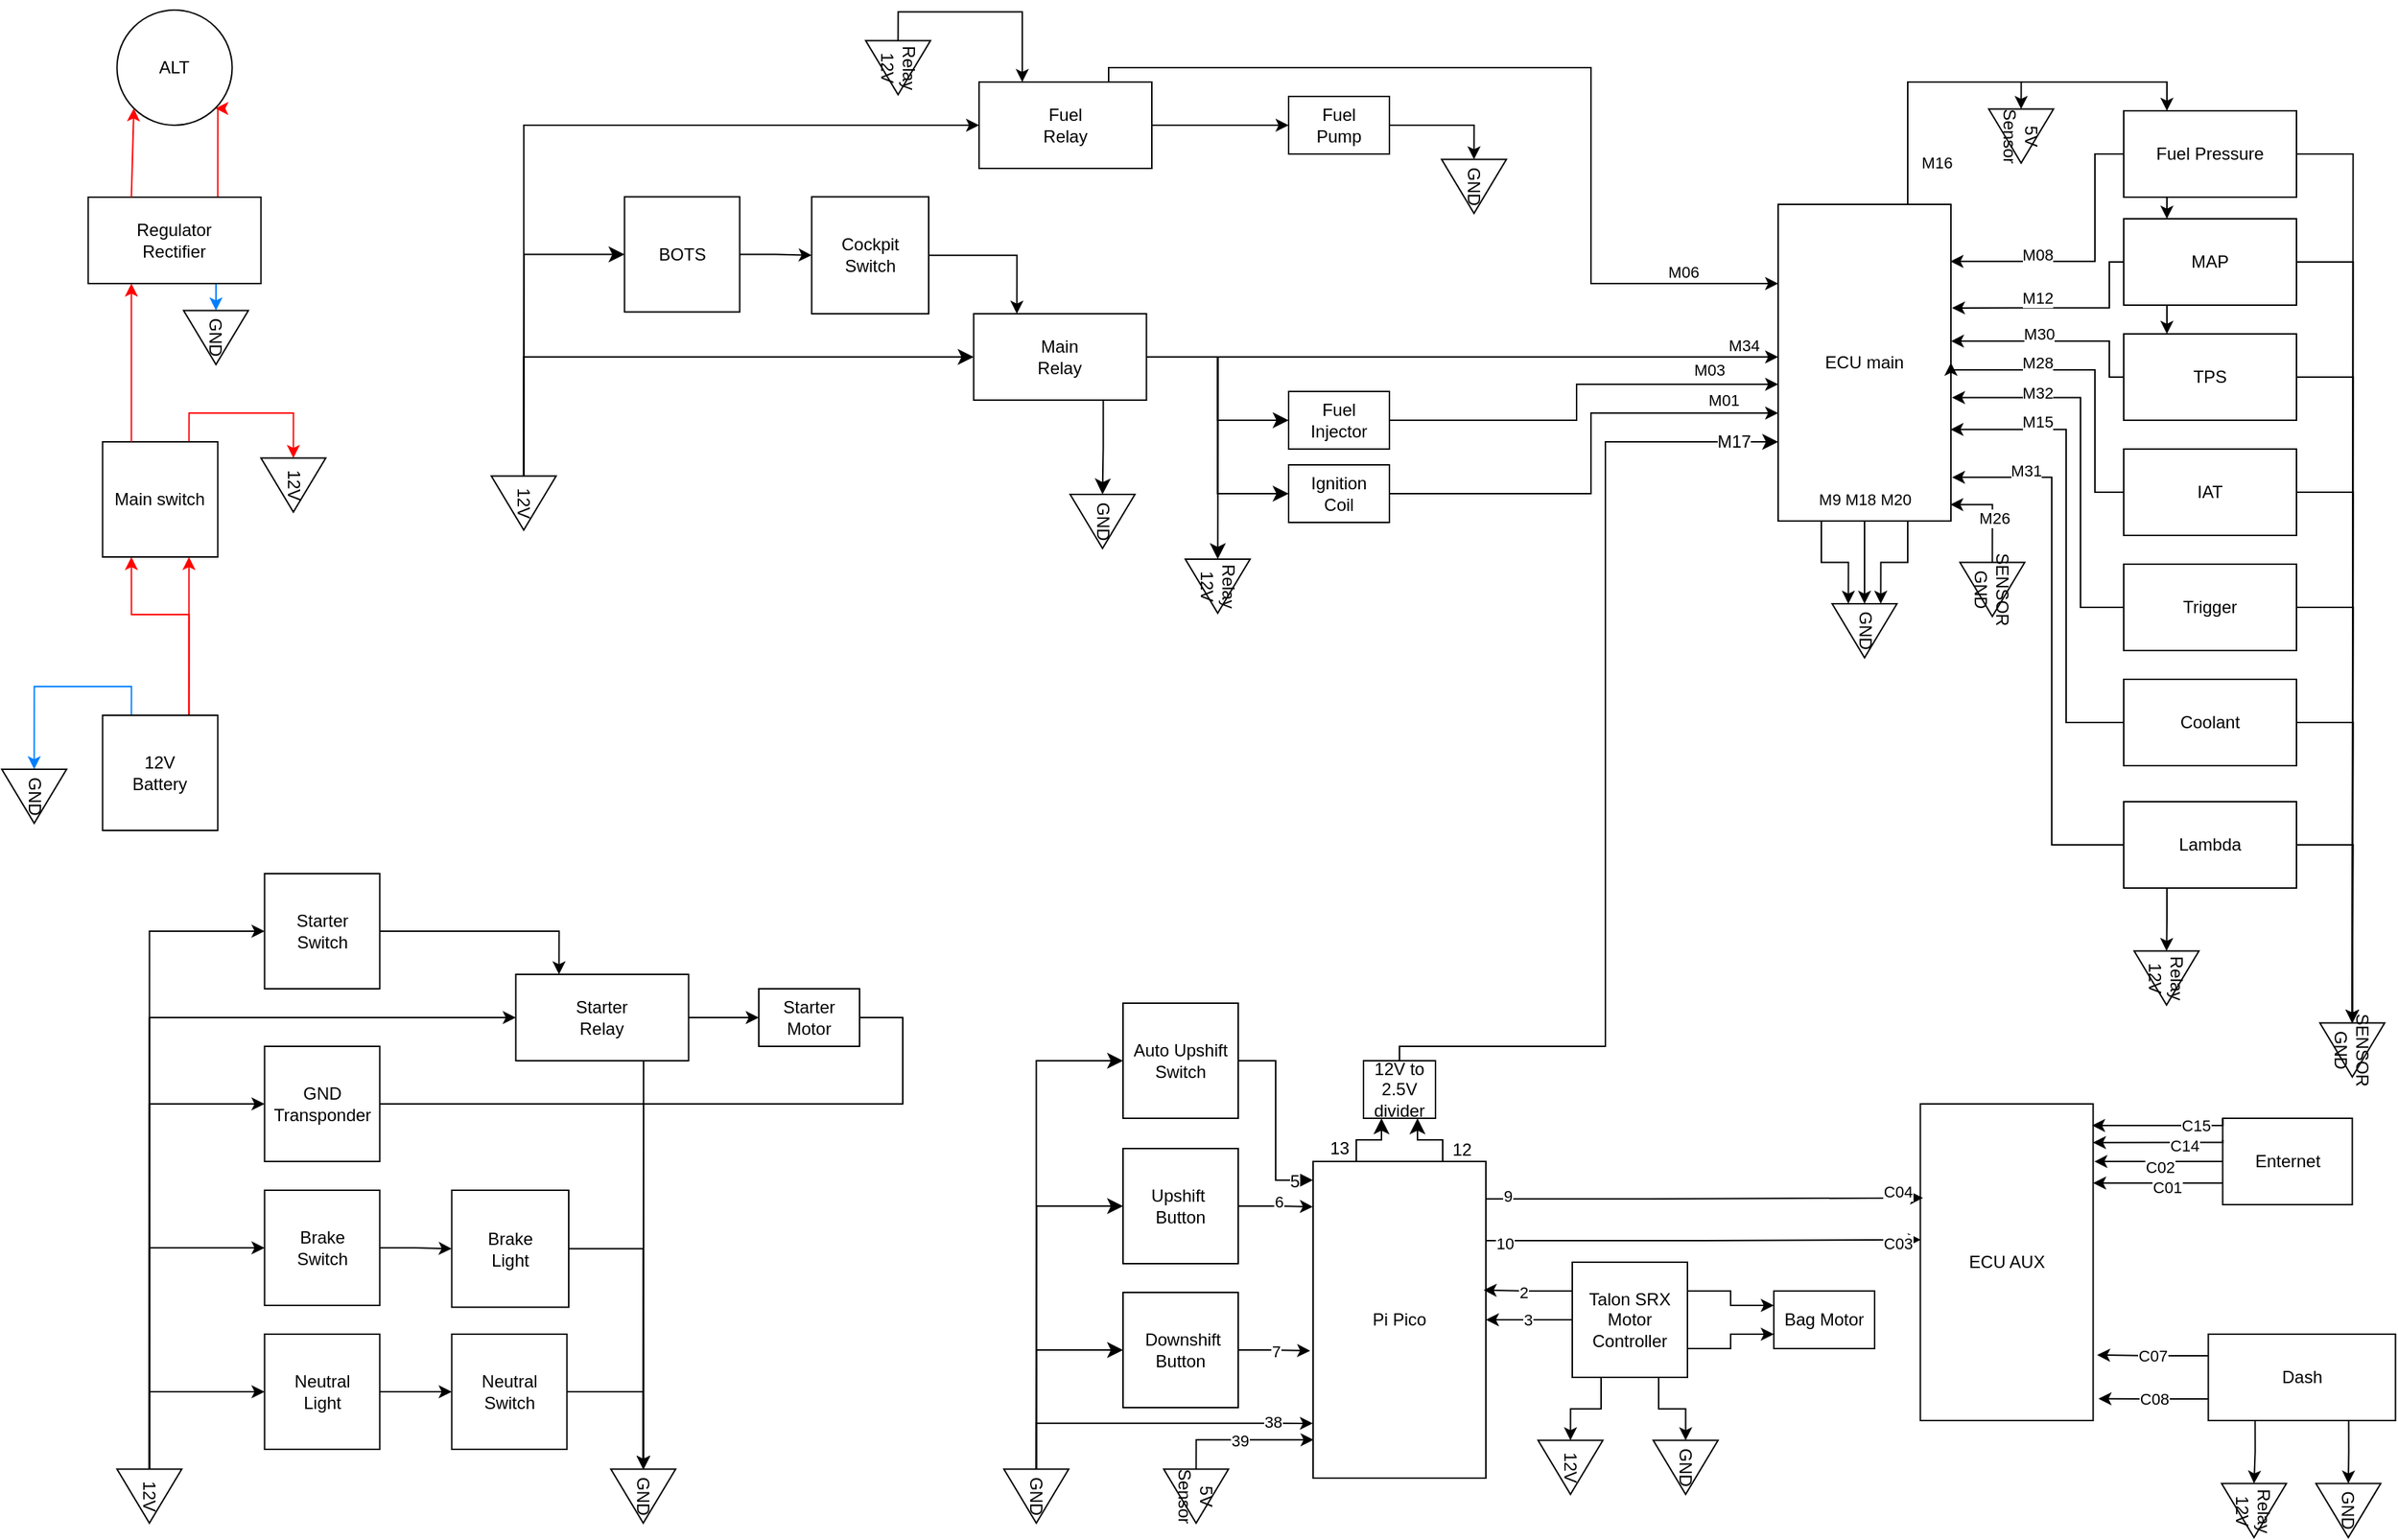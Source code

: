 <mxfile version="23.1.5" type="device">
  <diagram name="Page-1" id="JbZF5GAQQ6qmfGB7xNYd">
    <mxGraphModel dx="1089" dy="2046" grid="1" gridSize="10" guides="1" tooltips="1" connect="1" arrows="1" fold="1" page="1" pageScale="1" pageWidth="850" pageHeight="1100" math="0" shadow="0">
      <root>
        <mxCell id="0" />
        <mxCell id="1" parent="0" />
        <mxCell id="7lezBc_FweiLSPAUrG7Q-2" style="edgeStyle=orthogonalEdgeStyle;rounded=0;orthogonalLoop=1;jettySize=auto;html=1;exitX=0.75;exitY=0;exitDx=0;exitDy=0;entryX=0;entryY=0.5;entryDx=0;entryDy=0;" parent="1" source="X6r8ceocRmsDgKXa_WBg-13" target="7lezBc_FweiLSPAUrG7Q-1" edge="1">
          <mxGeometry relative="1" as="geometry">
            <Array as="points">
              <mxPoint x="1340" y="-1030" />
              <mxPoint x="1419" y="-1030" />
            </Array>
          </mxGeometry>
        </mxCell>
        <mxCell id="X6r8ceocRmsDgKXa_WBg-13" value="&lt;div&gt;ECU main&lt;/div&gt;" style="rounded=0;whiteSpace=wrap;html=1;" parent="1" vertex="1">
          <mxGeometry x="1250" y="-945" width="120" height="220" as="geometry" />
        </mxCell>
        <mxCell id="VH7Qd1QqeUgrs6rQpQvb-55" style="edgeStyle=orthogonalEdgeStyle;rounded=0;orthogonalLoop=1;jettySize=auto;html=1;exitX=1;exitY=0.5;exitDx=0;exitDy=0;entryX=0;entryY=0.5;entryDx=0;entryDy=0;" parent="1" source="X6r8ceocRmsDgKXa_WBg-5" edge="1">
          <mxGeometry relative="1" as="geometry">
            <mxPoint x="1648.75" y="-376.25" as="targetPoint" />
          </mxGeometry>
        </mxCell>
        <mxCell id="VH7Qd1QqeUgrs6rQpQvb-104" style="edgeStyle=orthogonalEdgeStyle;rounded=0;orthogonalLoop=1;jettySize=auto;html=1;exitX=0.25;exitY=1;exitDx=0;exitDy=0;entryX=0.25;entryY=0;entryDx=0;entryDy=0;" parent="1" source="X6r8ceocRmsDgKXa_WBg-5" target="X6r8ceocRmsDgKXa_WBg-7" edge="1">
          <mxGeometry relative="1" as="geometry" />
        </mxCell>
        <mxCell id="X6r8ceocRmsDgKXa_WBg-5" value="&lt;div&gt;MAP&lt;/div&gt;" style="whiteSpace=wrap;html=1;" parent="1" vertex="1">
          <mxGeometry x="1490" y="-935" width="120" height="60" as="geometry" />
        </mxCell>
        <mxCell id="VH7Qd1QqeUgrs6rQpQvb-50" style="edgeStyle=orthogonalEdgeStyle;rounded=0;orthogonalLoop=1;jettySize=auto;html=1;exitX=1;exitY=0.5;exitDx=0;exitDy=0;entryX=0;entryY=0.5;entryDx=0;entryDy=0;" parent="1" source="X6r8ceocRmsDgKXa_WBg-6" edge="1">
          <mxGeometry relative="1" as="geometry">
            <mxPoint x="1648.75" y="-376.25" as="targetPoint" />
          </mxGeometry>
        </mxCell>
        <mxCell id="X6r8ceocRmsDgKXa_WBg-6" value="Coolant" style="whiteSpace=wrap;html=1;" parent="1" vertex="1">
          <mxGeometry x="1490" y="-615" width="120" height="60" as="geometry" />
        </mxCell>
        <mxCell id="VH7Qd1QqeUgrs6rQpQvb-54" style="edgeStyle=orthogonalEdgeStyle;rounded=0;orthogonalLoop=1;jettySize=auto;html=1;exitX=1;exitY=0.5;exitDx=0;exitDy=0;entryX=0;entryY=0.5;entryDx=0;entryDy=0;" parent="1" source="X6r8ceocRmsDgKXa_WBg-7" edge="1">
          <mxGeometry relative="1" as="geometry">
            <mxPoint x="1648.75" y="-376.25" as="targetPoint" />
          </mxGeometry>
        </mxCell>
        <mxCell id="X6r8ceocRmsDgKXa_WBg-7" value="&lt;div&gt;TPS&lt;/div&gt;" style="whiteSpace=wrap;html=1;" parent="1" vertex="1">
          <mxGeometry x="1490" y="-855" width="120" height="60" as="geometry" />
        </mxCell>
        <mxCell id="VH7Qd1QqeUgrs6rQpQvb-42" style="edgeStyle=orthogonalEdgeStyle;rounded=0;orthogonalLoop=1;jettySize=auto;html=1;exitX=0;exitY=0.5;exitDx=0;exitDy=0;entryX=1;entryY=0.5;entryDx=0;entryDy=0;" parent="1" source="X6r8ceocRmsDgKXa_WBg-8" target="X6r8ceocRmsDgKXa_WBg-13" edge="1">
          <mxGeometry relative="1" as="geometry">
            <Array as="points">
              <mxPoint x="1470" y="-745" />
              <mxPoint x="1470" y="-830" />
              <mxPoint x="1370" y="-830" />
            </Array>
          </mxGeometry>
        </mxCell>
        <mxCell id="mdHgwUU-f0aD9IQCANMs-9" value="M28" style="edgeLabel;html=1;align=center;verticalAlign=middle;resizable=0;points=[];" parent="VH7Qd1QqeUgrs6rQpQvb-42" vertex="1" connectable="0">
          <mxGeometry x="0.419" y="-1" relative="1" as="geometry">
            <mxPoint x="4" y="-4" as="offset" />
          </mxGeometry>
        </mxCell>
        <mxCell id="VH7Qd1QqeUgrs6rQpQvb-53" style="edgeStyle=orthogonalEdgeStyle;rounded=0;orthogonalLoop=1;jettySize=auto;html=1;exitX=1;exitY=0.5;exitDx=0;exitDy=0;entryX=0;entryY=0.5;entryDx=0;entryDy=0;" parent="1" source="X6r8ceocRmsDgKXa_WBg-8" edge="1">
          <mxGeometry relative="1" as="geometry">
            <mxPoint x="1648.75" y="-376.25" as="targetPoint" />
          </mxGeometry>
        </mxCell>
        <mxCell id="X6r8ceocRmsDgKXa_WBg-8" value="IAT" style="whiteSpace=wrap;html=1;" parent="1" vertex="1">
          <mxGeometry x="1490" y="-775" width="120" height="60" as="geometry" />
        </mxCell>
        <mxCell id="VH7Qd1QqeUgrs6rQpQvb-51" style="edgeStyle=orthogonalEdgeStyle;rounded=0;orthogonalLoop=1;jettySize=auto;html=1;exitX=1;exitY=0.5;exitDx=0;exitDy=0;entryX=0;entryY=0.5;entryDx=0;entryDy=0;" parent="1" source="X6r8ceocRmsDgKXa_WBg-9" edge="1">
          <mxGeometry relative="1" as="geometry">
            <mxPoint x="1648.75" y="-376.25" as="targetPoint" />
          </mxGeometry>
        </mxCell>
        <mxCell id="X6r8ceocRmsDgKXa_WBg-9" value="Trigger" style="whiteSpace=wrap;html=1;" parent="1" vertex="1">
          <mxGeometry x="1490" y="-695" width="120" height="60" as="geometry" />
        </mxCell>
        <mxCell id="VH7Qd1QqeUgrs6rQpQvb-56" style="edgeStyle=orthogonalEdgeStyle;rounded=0;orthogonalLoop=1;jettySize=auto;html=1;exitX=1;exitY=0.5;exitDx=0;exitDy=0;entryX=0;entryY=0.5;entryDx=0;entryDy=0;" parent="1" source="X6r8ceocRmsDgKXa_WBg-10" edge="1">
          <mxGeometry relative="1" as="geometry">
            <mxPoint x="1648.75" y="-376.25" as="targetPoint" />
          </mxGeometry>
        </mxCell>
        <mxCell id="VH7Qd1QqeUgrs6rQpQvb-103" style="edgeStyle=orthogonalEdgeStyle;rounded=0;orthogonalLoop=1;jettySize=auto;html=1;exitX=0.25;exitY=1;exitDx=0;exitDy=0;entryX=0.25;entryY=0;entryDx=0;entryDy=0;" parent="1" source="X6r8ceocRmsDgKXa_WBg-10" target="X6r8ceocRmsDgKXa_WBg-5" edge="1">
          <mxGeometry relative="1" as="geometry" />
        </mxCell>
        <mxCell id="X6r8ceocRmsDgKXa_WBg-10" value="Fuel Pressure" style="whiteSpace=wrap;html=1;" parent="1" vertex="1">
          <mxGeometry x="1490" y="-1010" width="120" height="60" as="geometry" />
        </mxCell>
        <mxCell id="VH7Qd1QqeUgrs6rQpQvb-48" style="edgeStyle=orthogonalEdgeStyle;rounded=0;orthogonalLoop=1;jettySize=auto;html=1;exitX=1;exitY=0.5;exitDx=0;exitDy=0;entryX=0;entryY=0.5;entryDx=0;entryDy=0;" parent="1" source="X6r8ceocRmsDgKXa_WBg-11" edge="1">
          <mxGeometry relative="1" as="geometry">
            <mxPoint x="1648.75" y="-376.25" as="targetPoint" />
          </mxGeometry>
        </mxCell>
        <mxCell id="f0WjhxXmJJYvT67uJFaw-4" style="edgeStyle=elbowEdgeStyle;rounded=0;orthogonalLoop=1;jettySize=auto;html=1;exitX=0.25;exitY=1;exitDx=0;exitDy=0;entryX=0;entryY=0.5;entryDx=0;entryDy=0;elbow=vertical;" parent="1" source="X6r8ceocRmsDgKXa_WBg-11" target="f0WjhxXmJJYvT67uJFaw-2" edge="1">
          <mxGeometry relative="1" as="geometry" />
        </mxCell>
        <mxCell id="X6r8ceocRmsDgKXa_WBg-11" value="&lt;div&gt;Lambda&lt;/div&gt;" style="whiteSpace=wrap;html=1;" parent="1" vertex="1">
          <mxGeometry x="1490" y="-530" width="120" height="60" as="geometry" />
        </mxCell>
        <mxCell id="VH7Qd1QqeUgrs6rQpQvb-102" style="edgeStyle=orthogonalEdgeStyle;rounded=0;orthogonalLoop=1;jettySize=auto;html=1;exitX=0.75;exitY=0;exitDx=0;exitDy=0;entryX=0.25;entryY=0;entryDx=0;entryDy=0;" parent="1" source="X6r8ceocRmsDgKXa_WBg-13" target="X6r8ceocRmsDgKXa_WBg-10" edge="1">
          <mxGeometry relative="1" as="geometry" />
        </mxCell>
        <mxCell id="mdHgwUU-f0aD9IQCANMs-5" value="&lt;div&gt;M16&lt;/div&gt;" style="edgeLabel;html=1;align=center;verticalAlign=middle;resizable=0;points=[];" parent="VH7Qd1QqeUgrs6rQpQvb-102" vertex="1" connectable="0">
          <mxGeometry x="-0.796" y="-1" relative="1" as="geometry">
            <mxPoint x="19" as="offset" />
          </mxGeometry>
        </mxCell>
        <mxCell id="VH7Qd1QqeUgrs6rQpQvb-111" style="edgeStyle=orthogonalEdgeStyle;rounded=0;orthogonalLoop=1;jettySize=auto;html=1;exitX=0.5;exitY=1;exitDx=0;exitDy=0;entryX=0;entryY=0.5;entryDx=0;entryDy=0;" parent="1" source="X6r8ceocRmsDgKXa_WBg-13" target="VH7Qd1QqeUgrs6rQpQvb-110" edge="1">
          <mxGeometry relative="1" as="geometry" />
        </mxCell>
        <mxCell id="VH7Qd1QqeUgrs6rQpQvb-112" style="edgeStyle=orthogonalEdgeStyle;rounded=0;orthogonalLoop=1;jettySize=auto;html=1;exitX=0.75;exitY=1;exitDx=0;exitDy=0;entryX=0;entryY=0.25;entryDx=0;entryDy=0;" parent="1" source="X6r8ceocRmsDgKXa_WBg-13" target="VH7Qd1QqeUgrs6rQpQvb-110" edge="1">
          <mxGeometry relative="1" as="geometry" />
        </mxCell>
        <mxCell id="VH7Qd1QqeUgrs6rQpQvb-113" style="edgeStyle=orthogonalEdgeStyle;rounded=0;orthogonalLoop=1;jettySize=auto;html=1;exitX=0.25;exitY=1;exitDx=0;exitDy=0;entryX=0;entryY=0.75;entryDx=0;entryDy=0;" parent="1" source="X6r8ceocRmsDgKXa_WBg-13" target="VH7Qd1QqeUgrs6rQpQvb-110" edge="1">
          <mxGeometry relative="1" as="geometry" />
        </mxCell>
        <mxCell id="mdHgwUU-f0aD9IQCANMs-13" value="M9 M18 M20" style="edgeLabel;html=1;align=center;verticalAlign=middle;resizable=0;points=[];" parent="VH7Qd1QqeUgrs6rQpQvb-113" vertex="1" connectable="0">
          <mxGeometry x="-0.581" y="1" relative="1" as="geometry">
            <mxPoint x="29" y="-31" as="offset" />
          </mxGeometry>
        </mxCell>
        <mxCell id="X6r8ceocRmsDgKXa_WBg-15" value="&lt;div&gt;ECU AUX&lt;br&gt;&lt;/div&gt;" style="rounded=0;whiteSpace=wrap;html=1;" parent="1" vertex="1">
          <mxGeometry x="1348.75" y="-320" width="120" height="220" as="geometry" />
        </mxCell>
        <mxCell id="BbKcBMNMRC5Fop4YHqxQ-6" style="edgeStyle=orthogonalEdgeStyle;rounded=0;orthogonalLoop=1;jettySize=auto;html=1;exitX=1;exitY=0.5;exitDx=0;exitDy=0;entryX=0;entryY=0.5;entryDx=0;entryDy=0;fontSize=12;startSize=8;endSize=8;" parent="1" source="X6r8ceocRmsDgKXa_WBg-17" target="VH7Qd1QqeUgrs6rQpQvb-3" edge="1">
          <mxGeometry relative="1" as="geometry">
            <mxPoint x="891.25" y="-801" as="targetPoint" />
          </mxGeometry>
        </mxCell>
        <mxCell id="BbKcBMNMRC5Fop4YHqxQ-7" style="edgeStyle=orthogonalEdgeStyle;rounded=0;orthogonalLoop=1;jettySize=auto;html=1;exitX=1;exitY=0.5;exitDx=0;exitDy=0;fontSize=12;startSize=8;endSize=8;entryX=0;entryY=0.5;entryDx=0;entryDy=0;" parent="1" source="X6r8ceocRmsDgKXa_WBg-17" target="VH7Qd1QqeUgrs6rQpQvb-5" edge="1">
          <mxGeometry relative="1" as="geometry">
            <mxPoint x="891" y="-750" as="targetPoint" />
          </mxGeometry>
        </mxCell>
        <mxCell id="YqncfBJt8B8dYccNInwK-1" style="edgeStyle=orthogonalEdgeStyle;rounded=0;orthogonalLoop=1;jettySize=auto;html=1;entryX=0;entryY=0.5;entryDx=0;entryDy=0;exitX=1;exitY=0.5;exitDx=0;exitDy=0;" parent="1" source="dv1wZWOlK0RSy8Swz65e-1" target="VH7Qd1QqeUgrs6rQpQvb-4" edge="1">
          <mxGeometry relative="1" as="geometry">
            <mxPoint x="891.25" y="-695" as="targetPoint" />
          </mxGeometry>
        </mxCell>
        <mxCell id="-PXxBaVlAx3GIcJdcSDN-5" style="edgeStyle=elbowEdgeStyle;rounded=0;orthogonalLoop=1;jettySize=auto;html=1;exitX=0.75;exitY=1;exitDx=0;exitDy=0;entryX=0;entryY=0.5;entryDx=0;entryDy=0;fontSize=12;startSize=8;endSize=8;elbow=vertical;" parent="1" source="X6r8ceocRmsDgKXa_WBg-17" target="VH7Qd1QqeUgrs6rQpQvb-107" edge="1">
          <mxGeometry relative="1" as="geometry" />
        </mxCell>
        <mxCell id="-PXxBaVlAx3GIcJdcSDN-47" style="edgeStyle=elbowEdgeStyle;rounded=0;orthogonalLoop=1;jettySize=auto;html=1;exitX=1;exitY=0.5;exitDx=0;exitDy=0;fontSize=12;startSize=8;endSize=8;" parent="1" target="f0WjhxXmJJYvT67uJFaw-1" edge="1">
          <mxGeometry relative="1" as="geometry">
            <mxPoint x="813.25" y="-839" as="sourcePoint" />
            <mxPoint x="864.75" y="-631.25" as="targetPoint" />
            <Array as="points">
              <mxPoint x="861" y="-735" />
            </Array>
          </mxGeometry>
        </mxCell>
        <mxCell id="X6r8ceocRmsDgKXa_WBg-17" value="&lt;div&gt;Main&lt;/div&gt;&lt;div&gt;Relay&lt;br&gt;&lt;/div&gt;" style="whiteSpace=wrap;html=1;" parent="1" vertex="1">
          <mxGeometry x="691.25" y="-869" width="120" height="60" as="geometry" />
        </mxCell>
        <mxCell id="VH7Qd1QqeUgrs6rQpQvb-73" style="edgeStyle=orthogonalEdgeStyle;rounded=0;orthogonalLoop=1;jettySize=auto;html=1;exitX=0.75;exitY=1;exitDx=0;exitDy=0;" parent="1" source="X6r8ceocRmsDgKXa_WBg-21" target="VH7Qd1QqeUgrs6rQpQvb-67" edge="1">
          <mxGeometry relative="1" as="geometry">
            <Array as="points">
              <mxPoint x="463" y="-390" />
              <mxPoint x="462" y="-390" />
            </Array>
          </mxGeometry>
        </mxCell>
        <mxCell id="VH7Qd1QqeUgrs6rQpQvb-82" style="edgeStyle=orthogonalEdgeStyle;rounded=0;orthogonalLoop=1;jettySize=auto;html=1;exitX=1;exitY=0.5;exitDx=0;exitDy=0;entryX=0;entryY=0.5;entryDx=0;entryDy=0;" parent="1" source="X6r8ceocRmsDgKXa_WBg-21" target="VH7Qd1QqeUgrs6rQpQvb-11" edge="1">
          <mxGeometry relative="1" as="geometry" />
        </mxCell>
        <mxCell id="X6r8ceocRmsDgKXa_WBg-21" value="&lt;div&gt;Starter&lt;br&gt;&lt;/div&gt;&lt;div&gt;Relay&lt;br&gt;&lt;/div&gt;" style="whiteSpace=wrap;html=1;" parent="1" vertex="1">
          <mxGeometry x="373.25" y="-410" width="120" height="60" as="geometry" />
        </mxCell>
        <mxCell id="X6r8ceocRmsDgKXa_WBg-35" style="edgeStyle=orthogonalEdgeStyle;rounded=0;orthogonalLoop=1;jettySize=auto;html=1;exitX=0.75;exitY=0;exitDx=0;exitDy=0;entryX=0.25;entryY=1;entryDx=0;entryDy=0;strokeColor=#ff0000;" parent="1" source="X6r8ceocRmsDgKXa_WBg-24" target="X6r8ceocRmsDgKXa_WBg-25" edge="1">
          <mxGeometry relative="1" as="geometry">
            <Array as="points">
              <mxPoint x="146.25" y="-660" />
              <mxPoint x="106.25" y="-660" />
            </Array>
          </mxGeometry>
        </mxCell>
        <mxCell id="X6r8ceocRmsDgKXa_WBg-54" style="edgeStyle=orthogonalEdgeStyle;rounded=0;orthogonalLoop=1;jettySize=auto;html=1;exitX=0.75;exitY=0;exitDx=0;exitDy=0;entryX=0.75;entryY=1;entryDx=0;entryDy=0;strokeColor=#FF0000;" parent="1" source="X6r8ceocRmsDgKXa_WBg-24" target="X6r8ceocRmsDgKXa_WBg-25" edge="1">
          <mxGeometry relative="1" as="geometry" />
        </mxCell>
        <mxCell id="VH7Qd1QqeUgrs6rQpQvb-17" style="edgeStyle=orthogonalEdgeStyle;rounded=0;orthogonalLoop=1;jettySize=auto;html=1;exitX=0.25;exitY=0;exitDx=0;exitDy=0;entryX=0;entryY=0.5;entryDx=0;entryDy=0;strokeColor=#007FFF;" parent="1" source="X6r8ceocRmsDgKXa_WBg-24" target="VH7Qd1QqeUgrs6rQpQvb-16" edge="1">
          <mxGeometry relative="1" as="geometry" />
        </mxCell>
        <mxCell id="X6r8ceocRmsDgKXa_WBg-24" value="&lt;div&gt;12V&lt;/div&gt;&lt;div&gt;Battery&lt;/div&gt;" style="whiteSpace=wrap;html=1;aspect=fixed;" parent="1" vertex="1">
          <mxGeometry x="86.25" y="-590" width="80" height="80" as="geometry" />
        </mxCell>
        <mxCell id="VH7Qd1QqeUgrs6rQpQvb-33" style="edgeStyle=orthogonalEdgeStyle;rounded=0;orthogonalLoop=1;jettySize=auto;html=1;exitX=0.75;exitY=0;exitDx=0;exitDy=0;entryX=0;entryY=0.5;entryDx=0;entryDy=0;strokeColor=#ff0000;" parent="1" source="X6r8ceocRmsDgKXa_WBg-25" target="VH7Qd1QqeUgrs6rQpQvb-31" edge="1">
          <mxGeometry relative="1" as="geometry" />
        </mxCell>
        <mxCell id="X6r8ceocRmsDgKXa_WBg-25" value="Main switch" style="whiteSpace=wrap;html=1;aspect=fixed;" parent="1" vertex="1">
          <mxGeometry x="86.25" y="-780" width="80" height="80" as="geometry" />
        </mxCell>
        <mxCell id="X6r8ceocRmsDgKXa_WBg-50" style="edgeStyle=orthogonalEdgeStyle;rounded=0;orthogonalLoop=1;jettySize=auto;html=1;exitX=0.75;exitY=0;exitDx=0;exitDy=0;entryX=1;entryY=1;entryDx=0;entryDy=0;strokeColor=#ff0000;" parent="1" source="X6r8ceocRmsDgKXa_WBg-26" target="X6r8ceocRmsDgKXa_WBg-27" edge="1">
          <mxGeometry relative="1" as="geometry">
            <Array as="points">
              <mxPoint x="166.25" y="-1012" />
            </Array>
          </mxGeometry>
        </mxCell>
        <mxCell id="VH7Qd1QqeUgrs6rQpQvb-34" style="edgeStyle=orthogonalEdgeStyle;rounded=0;orthogonalLoop=1;jettySize=auto;html=1;exitX=0.75;exitY=1;exitDx=0;exitDy=0;entryX=0;entryY=0.5;entryDx=0;entryDy=0;strokeColor=#007FFF;" parent="1" source="X6r8ceocRmsDgKXa_WBg-26" target="VH7Qd1QqeUgrs6rQpQvb-19" edge="1">
          <mxGeometry relative="1" as="geometry" />
        </mxCell>
        <mxCell id="X6r8ceocRmsDgKXa_WBg-26" value="&lt;div&gt;Regulator&lt;/div&gt;&lt;div&gt;Rectifier&lt;br&gt;&lt;/div&gt;" style="rounded=0;whiteSpace=wrap;html=1;" parent="1" vertex="1">
          <mxGeometry x="76.25" y="-950" width="120" height="60" as="geometry" />
        </mxCell>
        <mxCell id="X6r8ceocRmsDgKXa_WBg-27" value="ALT" style="ellipse;whiteSpace=wrap;html=1;aspect=fixed;" parent="1" vertex="1">
          <mxGeometry x="96.25" y="-1080" width="80" height="80" as="geometry" />
        </mxCell>
        <mxCell id="X6r8ceocRmsDgKXa_WBg-43" value="" style="endArrow=classic;html=1;rounded=0;exitX=0.25;exitY=0;exitDx=0;exitDy=0;entryX=0.25;entryY=1;entryDx=0;entryDy=0;strokeColor=#ff0000;" parent="1" source="X6r8ceocRmsDgKXa_WBg-25" target="X6r8ceocRmsDgKXa_WBg-26" edge="1">
          <mxGeometry relative="1" as="geometry">
            <mxPoint x="236.25" y="-780" as="sourcePoint" />
            <mxPoint x="396.25" y="-780" as="targetPoint" />
          </mxGeometry>
        </mxCell>
        <mxCell id="X6r8ceocRmsDgKXa_WBg-49" value="" style="endArrow=classic;html=1;rounded=0;exitX=0.25;exitY=0;exitDx=0;exitDy=0;entryX=0;entryY=1;entryDx=0;entryDy=0;strokeColor=#ff0000;" parent="1" source="X6r8ceocRmsDgKXa_WBg-26" target="X6r8ceocRmsDgKXa_WBg-27" edge="1">
          <mxGeometry width="50" height="50" relative="1" as="geometry">
            <mxPoint x="416.25" y="-820" as="sourcePoint" />
            <mxPoint x="466.25" y="-870" as="targetPoint" />
          </mxGeometry>
        </mxCell>
        <mxCell id="VH7Qd1QqeUgrs6rQpQvb-58" style="edgeStyle=orthogonalEdgeStyle;rounded=0;orthogonalLoop=1;jettySize=auto;html=1;exitX=1;exitY=0.5;exitDx=0;exitDy=0;" parent="1" source="VH7Qd1QqeUgrs6rQpQvb-3" edge="1">
          <mxGeometry relative="1" as="geometry">
            <Array as="points">
              <mxPoint x="1110" y="-795" />
              <mxPoint x="1110" y="-820" />
              <mxPoint x="1250" y="-820" />
            </Array>
            <mxPoint x="1250" y="-820" as="targetPoint" />
          </mxGeometry>
        </mxCell>
        <mxCell id="mdHgwUU-f0aD9IQCANMs-2" value="&lt;div&gt;M03&lt;/div&gt;" style="edgeLabel;html=1;align=center;verticalAlign=middle;resizable=0;points=[];" parent="VH7Qd1QqeUgrs6rQpQvb-58" vertex="1" connectable="0">
          <mxGeometry x="0.777" y="1" relative="1" as="geometry">
            <mxPoint x="-15" y="-9" as="offset" />
          </mxGeometry>
        </mxCell>
        <mxCell id="VH7Qd1QqeUgrs6rQpQvb-3" value="&lt;div&gt;Fuel&lt;/div&gt;&lt;div&gt;Injector&lt;/div&gt;" style="rounded=0;whiteSpace=wrap;html=1;" parent="1" vertex="1">
          <mxGeometry x="910" y="-815" width="70" height="40" as="geometry" />
        </mxCell>
        <mxCell id="dv1wZWOlK0RSy8Swz65e-4" style="edgeStyle=orthogonalEdgeStyle;rounded=0;orthogonalLoop=1;jettySize=auto;html=1;exitX=1;exitY=0.5;exitDx=0;exitDy=0;entryX=0;entryY=0.5;entryDx=0;entryDy=0;" parent="1" source="VH7Qd1QqeUgrs6rQpQvb-4" target="dv1wZWOlK0RSy8Swz65e-3" edge="1">
          <mxGeometry relative="1" as="geometry" />
        </mxCell>
        <mxCell id="VH7Qd1QqeUgrs6rQpQvb-4" value="&lt;div&gt;Fuel&lt;/div&gt;&lt;div&gt;Pump&lt;br&gt;&lt;/div&gt;" style="rounded=0;whiteSpace=wrap;html=1;" parent="1" vertex="1">
          <mxGeometry x="910" y="-1020" width="70" height="40" as="geometry" />
        </mxCell>
        <mxCell id="VH7Qd1QqeUgrs6rQpQvb-5" value="&lt;div&gt;Ignition&lt;/div&gt;&lt;div&gt;Coil&lt;br&gt;&lt;/div&gt;" style="rounded=0;whiteSpace=wrap;html=1;" parent="1" vertex="1">
          <mxGeometry x="910" y="-764" width="70" height="40" as="geometry" />
        </mxCell>
        <mxCell id="VH7Qd1QqeUgrs6rQpQvb-100" style="edgeStyle=orthogonalEdgeStyle;rounded=0;orthogonalLoop=1;jettySize=auto;html=1;exitX=1;exitY=0.5;exitDx=0;exitDy=0;entryX=0;entryY=0.5;entryDx=0;entryDy=0;" parent="1" source="VH7Qd1QqeUgrs6rQpQvb-8" target="VH7Qd1QqeUgrs6rQpQvb-67" edge="1">
          <mxGeometry relative="1" as="geometry">
            <Array as="points">
              <mxPoint x="462" y="-320" />
              <mxPoint x="462" y="-66" />
            </Array>
          </mxGeometry>
        </mxCell>
        <mxCell id="VH7Qd1QqeUgrs6rQpQvb-8" value="GND Transponder" style="whiteSpace=wrap;html=1;aspect=fixed;" parent="1" vertex="1">
          <mxGeometry x="198.75" y="-360" width="80" height="80" as="geometry" />
        </mxCell>
        <mxCell id="VH7Qd1QqeUgrs6rQpQvb-95" style="edgeStyle=orthogonalEdgeStyle;rounded=0;orthogonalLoop=1;jettySize=auto;html=1;exitX=1;exitY=0.5;exitDx=0;exitDy=0;entryX=0;entryY=0.5;entryDx=0;entryDy=0;" parent="1" source="VH7Qd1QqeUgrs6rQpQvb-9" target="VH7Qd1QqeUgrs6rQpQvb-10" edge="1">
          <mxGeometry relative="1" as="geometry" />
        </mxCell>
        <mxCell id="VH7Qd1QqeUgrs6rQpQvb-9" value="&lt;div&gt;Brake&lt;/div&gt;&lt;div&gt;Switch&lt;br&gt;&lt;/div&gt;" style="whiteSpace=wrap;html=1;aspect=fixed;" parent="1" vertex="1">
          <mxGeometry x="198.75" y="-260" width="80" height="80" as="geometry" />
        </mxCell>
        <mxCell id="VH7Qd1QqeUgrs6rQpQvb-98" style="edgeStyle=orthogonalEdgeStyle;rounded=0;orthogonalLoop=1;jettySize=auto;html=1;exitX=1;exitY=0.5;exitDx=0;exitDy=0;entryX=0;entryY=0.5;entryDx=0;entryDy=0;" parent="1" source="VH7Qd1QqeUgrs6rQpQvb-10" target="VH7Qd1QqeUgrs6rQpQvb-67" edge="1">
          <mxGeometry relative="1" as="geometry">
            <Array as="points">
              <mxPoint x="462" y="-219" />
            </Array>
          </mxGeometry>
        </mxCell>
        <mxCell id="VH7Qd1QqeUgrs6rQpQvb-10" value="&lt;div&gt;Brake&lt;/div&gt;&lt;div&gt;Light&lt;br&gt;&lt;/div&gt;" style="whiteSpace=wrap;html=1;aspect=fixed;" parent="1" vertex="1">
          <mxGeometry x="328.75" y="-260" width="81.25" height="81.25" as="geometry" />
        </mxCell>
        <mxCell id="VH7Qd1QqeUgrs6rQpQvb-148" style="edgeStyle=orthogonalEdgeStyle;rounded=0;orthogonalLoop=1;jettySize=auto;html=1;exitX=1;exitY=0.5;exitDx=0;exitDy=0;entryX=0;entryY=0.5;entryDx=0;entryDy=0;" parent="1" source="VH7Qd1QqeUgrs6rQpQvb-11" target="VH7Qd1QqeUgrs6rQpQvb-67" edge="1">
          <mxGeometry relative="1" as="geometry">
            <Array as="points">
              <mxPoint x="642" y="-380" />
              <mxPoint x="642" y="-320" />
              <mxPoint x="462" y="-320" />
              <mxPoint x="462" y="-66" />
            </Array>
          </mxGeometry>
        </mxCell>
        <mxCell id="VH7Qd1QqeUgrs6rQpQvb-11" value="&lt;div&gt;Starter&lt;/div&gt;&lt;div&gt;Motor&lt;/div&gt;" style="rounded=0;whiteSpace=wrap;html=1;" parent="1" vertex="1">
          <mxGeometry x="542" y="-400" width="70" height="40" as="geometry" />
        </mxCell>
        <mxCell id="VH7Qd1QqeUgrs6rQpQvb-96" style="edgeStyle=orthogonalEdgeStyle;rounded=0;orthogonalLoop=1;jettySize=auto;html=1;exitX=1;exitY=0.5;exitDx=0;exitDy=0;entryX=0;entryY=0.5;entryDx=0;entryDy=0;" parent="1" source="VH7Qd1QqeUgrs6rQpQvb-14" target="VH7Qd1QqeUgrs6rQpQvb-67" edge="1">
          <mxGeometry relative="1" as="geometry" />
        </mxCell>
        <mxCell id="VH7Qd1QqeUgrs6rQpQvb-14" value="&lt;div&gt;Neutral&lt;br&gt;&lt;/div&gt;&lt;div&gt;Switch&lt;br&gt;&lt;/div&gt;" style="whiteSpace=wrap;html=1;aspect=fixed;" parent="1" vertex="1">
          <mxGeometry x="328.75" y="-160" width="80" height="80" as="geometry" />
        </mxCell>
        <mxCell id="VH7Qd1QqeUgrs6rQpQvb-94" style="edgeStyle=orthogonalEdgeStyle;rounded=0;orthogonalLoop=1;jettySize=auto;html=1;exitX=1;exitY=0.5;exitDx=0;exitDy=0;entryX=0;entryY=0.5;entryDx=0;entryDy=0;" parent="1" source="VH7Qd1QqeUgrs6rQpQvb-15" target="VH7Qd1QqeUgrs6rQpQvb-14" edge="1">
          <mxGeometry relative="1" as="geometry" />
        </mxCell>
        <mxCell id="VH7Qd1QqeUgrs6rQpQvb-15" value="&lt;div&gt;Neutral&lt;br&gt;&lt;/div&gt;&lt;div&gt;Light&lt;br&gt;&lt;/div&gt;" style="whiteSpace=wrap;html=1;aspect=fixed;" parent="1" vertex="1">
          <mxGeometry x="198.75" y="-160" width="80" height="80" as="geometry" />
        </mxCell>
        <mxCell id="VH7Qd1QqeUgrs6rQpQvb-16" value="&lt;div&gt;GND&lt;/div&gt;" style="triangle;whiteSpace=wrap;html=1;rotation=90;" parent="1" vertex="1">
          <mxGeometry x="20" y="-556.25" width="37.5" height="45" as="geometry" />
        </mxCell>
        <mxCell id="VH7Qd1QqeUgrs6rQpQvb-19" value="&lt;div&gt;GND&lt;/div&gt;" style="triangle;whiteSpace=wrap;html=1;rotation=90;" parent="1" vertex="1">
          <mxGeometry x="146.25" y="-875" width="37.5" height="45" as="geometry" />
        </mxCell>
        <mxCell id="VH7Qd1QqeUgrs6rQpQvb-31" value="&lt;div&gt;12V&lt;/div&gt;" style="triangle;whiteSpace=wrap;html=1;rotation=90;" parent="1" vertex="1">
          <mxGeometry x="200" y="-772.5" width="37.5" height="45" as="geometry" />
        </mxCell>
        <mxCell id="VH7Qd1QqeUgrs6rQpQvb-38" style="edgeStyle=orthogonalEdgeStyle;rounded=0;orthogonalLoop=1;jettySize=auto;html=1;exitX=0;exitY=0.5;exitDx=0;exitDy=0;entryX=1.006;entryY=0.862;entryDx=0;entryDy=0;entryPerimeter=0;" parent="1" source="X6r8ceocRmsDgKXa_WBg-11" target="X6r8ceocRmsDgKXa_WBg-13" edge="1">
          <mxGeometry relative="1" as="geometry">
            <Array as="points">
              <mxPoint x="1440" y="-500" />
              <mxPoint x="1440" y="-755" />
            </Array>
          </mxGeometry>
        </mxCell>
        <mxCell id="mdHgwUU-f0aD9IQCANMs-12" value="M31" style="edgeLabel;html=1;align=center;verticalAlign=middle;resizable=0;points=[];" parent="VH7Qd1QqeUgrs6rQpQvb-38" vertex="1" connectable="0">
          <mxGeometry x="0.71" y="3" relative="1" as="geometry">
            <mxPoint x="-3" y="-8" as="offset" />
          </mxGeometry>
        </mxCell>
        <mxCell id="VH7Qd1QqeUgrs6rQpQvb-40" style="edgeStyle=orthogonalEdgeStyle;rounded=0;orthogonalLoop=1;jettySize=auto;html=1;exitX=0;exitY=0.5;exitDx=0;exitDy=0;entryX=0.997;entryY=0.711;entryDx=0;entryDy=0;entryPerimeter=0;" parent="1" source="X6r8ceocRmsDgKXa_WBg-6" target="X6r8ceocRmsDgKXa_WBg-13" edge="1">
          <mxGeometry relative="1" as="geometry">
            <Array as="points">
              <mxPoint x="1450" y="-585" />
              <mxPoint x="1450" y="-789" />
            </Array>
          </mxGeometry>
        </mxCell>
        <mxCell id="mdHgwUU-f0aD9IQCANMs-11" value="M15" style="edgeLabel;html=1;align=center;verticalAlign=middle;resizable=0;points=[];" parent="VH7Qd1QqeUgrs6rQpQvb-40" vertex="1" connectable="0">
          <mxGeometry x="0.664" y="1" relative="1" as="geometry">
            <mxPoint x="6" y="-7" as="offset" />
          </mxGeometry>
        </mxCell>
        <mxCell id="VH7Qd1QqeUgrs6rQpQvb-41" style="edgeStyle=orthogonalEdgeStyle;rounded=0;orthogonalLoop=1;jettySize=auto;html=1;exitX=0;exitY=0.5;exitDx=0;exitDy=0;entryX=1.006;entryY=0.61;entryDx=0;entryDy=0;entryPerimeter=0;" parent="1" source="X6r8ceocRmsDgKXa_WBg-9" target="X6r8ceocRmsDgKXa_WBg-13" edge="1">
          <mxGeometry relative="1" as="geometry">
            <Array as="points">
              <mxPoint x="1460" y="-665" />
              <mxPoint x="1460" y="-811" />
            </Array>
          </mxGeometry>
        </mxCell>
        <mxCell id="mdHgwUU-f0aD9IQCANMs-10" value="M32" style="edgeLabel;html=1;align=center;verticalAlign=middle;resizable=0;points=[];" parent="VH7Qd1QqeUgrs6rQpQvb-41" vertex="1" connectable="0">
          <mxGeometry x="0.56" y="-3" relative="1" as="geometry">
            <mxPoint x="1" as="offset" />
          </mxGeometry>
        </mxCell>
        <mxCell id="VH7Qd1QqeUgrs6rQpQvb-44" style="edgeStyle=orthogonalEdgeStyle;rounded=0;orthogonalLoop=1;jettySize=auto;html=1;exitX=0;exitY=0.5;exitDx=0;exitDy=0;entryX=1.006;entryY=0.327;entryDx=0;entryDy=0;entryPerimeter=0;" parent="1" source="X6r8ceocRmsDgKXa_WBg-5" target="X6r8ceocRmsDgKXa_WBg-13" edge="1">
          <mxGeometry relative="1" as="geometry">
            <Array as="points">
              <mxPoint x="1480" y="-905" />
              <mxPoint x="1480" y="-873" />
            </Array>
          </mxGeometry>
        </mxCell>
        <mxCell id="mdHgwUU-f0aD9IQCANMs-7" value="M12" style="edgeLabel;html=1;align=center;verticalAlign=middle;resizable=0;points=[];" parent="VH7Qd1QqeUgrs6rQpQvb-44" vertex="1" connectable="0">
          <mxGeometry x="0.017" y="4" relative="1" as="geometry">
            <mxPoint x="-15" y="-11" as="offset" />
          </mxGeometry>
        </mxCell>
        <mxCell id="VH7Qd1QqeUgrs6rQpQvb-45" style="edgeStyle=orthogonalEdgeStyle;rounded=0;orthogonalLoop=1;jettySize=auto;html=1;exitX=0;exitY=0.5;exitDx=0;exitDy=0;entryX=0.997;entryY=0.18;entryDx=0;entryDy=0;entryPerimeter=0;" parent="1" source="X6r8ceocRmsDgKXa_WBg-10" target="X6r8ceocRmsDgKXa_WBg-13" edge="1">
          <mxGeometry relative="1" as="geometry">
            <Array as="points">
              <mxPoint x="1470" y="-980" />
              <mxPoint x="1470" y="-905" />
            </Array>
          </mxGeometry>
        </mxCell>
        <mxCell id="mdHgwUU-f0aD9IQCANMs-6" value="M08" style="edgeLabel;html=1;align=center;verticalAlign=middle;resizable=0;points=[];" parent="VH7Qd1QqeUgrs6rQpQvb-45" vertex="1" connectable="0">
          <mxGeometry x="0.34" y="-2" relative="1" as="geometry">
            <mxPoint x="-4" y="-3" as="offset" />
          </mxGeometry>
        </mxCell>
        <mxCell id="VH7Qd1QqeUgrs6rQpQvb-47" style="edgeStyle=orthogonalEdgeStyle;rounded=0;orthogonalLoop=1;jettySize=auto;html=1;exitX=0;exitY=0.5;exitDx=0;exitDy=0;entryX=1;entryY=0.432;entryDx=0;entryDy=0;entryPerimeter=0;" parent="1" source="X6r8ceocRmsDgKXa_WBg-7" target="X6r8ceocRmsDgKXa_WBg-13" edge="1">
          <mxGeometry relative="1" as="geometry">
            <Array as="points">
              <mxPoint x="1480" y="-825" />
              <mxPoint x="1480" y="-850" />
            </Array>
          </mxGeometry>
        </mxCell>
        <mxCell id="mdHgwUU-f0aD9IQCANMs-8" value="M30" style="edgeLabel;html=1;align=center;verticalAlign=middle;resizable=0;points=[];" parent="VH7Qd1QqeUgrs6rQpQvb-47" vertex="1" connectable="0">
          <mxGeometry x="0.159" relative="1" as="geometry">
            <mxPoint y="-5" as="offset" />
          </mxGeometry>
        </mxCell>
        <mxCell id="VH7Qd1QqeUgrs6rQpQvb-67" value="&lt;div&gt;GND&lt;/div&gt;" style="triangle;whiteSpace=wrap;html=1;rotation=90;" parent="1" vertex="1">
          <mxGeometry x="443" y="-70" width="37.5" height="45" as="geometry" />
        </mxCell>
        <mxCell id="VH7Qd1QqeUgrs6rQpQvb-77" style="edgeStyle=orthogonalEdgeStyle;rounded=0;orthogonalLoop=1;jettySize=auto;html=1;exitX=0;exitY=0.5;exitDx=0;exitDy=0;entryX=0;entryY=0.5;entryDx=0;entryDy=0;" parent="1" source="VH7Qd1QqeUgrs6rQpQvb-76" target="VH7Qd1QqeUgrs6rQpQvb-15" edge="1">
          <mxGeometry relative="1" as="geometry" />
        </mxCell>
        <mxCell id="VH7Qd1QqeUgrs6rQpQvb-78" style="edgeStyle=orthogonalEdgeStyle;rounded=0;orthogonalLoop=1;jettySize=auto;html=1;exitX=0;exitY=0.5;exitDx=0;exitDy=0;entryX=0;entryY=0.5;entryDx=0;entryDy=0;" parent="1" source="VH7Qd1QqeUgrs6rQpQvb-76" target="VH7Qd1QqeUgrs6rQpQvb-9" edge="1">
          <mxGeometry relative="1" as="geometry" />
        </mxCell>
        <mxCell id="VH7Qd1QqeUgrs6rQpQvb-79" style="edgeStyle=orthogonalEdgeStyle;rounded=0;orthogonalLoop=1;jettySize=auto;html=1;exitX=0;exitY=0.5;exitDx=0;exitDy=0;entryX=0;entryY=0.5;entryDx=0;entryDy=0;" parent="1" source="VH7Qd1QqeUgrs6rQpQvb-76" target="VH7Qd1QqeUgrs6rQpQvb-8" edge="1">
          <mxGeometry relative="1" as="geometry" />
        </mxCell>
        <mxCell id="VH7Qd1QqeUgrs6rQpQvb-80" style="edgeStyle=orthogonalEdgeStyle;rounded=0;orthogonalLoop=1;jettySize=auto;html=1;exitX=0;exitY=0.5;exitDx=0;exitDy=0;entryX=0;entryY=0.5;entryDx=0;entryDy=0;" parent="1" source="VH7Qd1QqeUgrs6rQpQvb-76" target="X6r8ceocRmsDgKXa_WBg-21" edge="1">
          <mxGeometry relative="1" as="geometry" />
        </mxCell>
        <mxCell id="VH7Qd1QqeUgrs6rQpQvb-146" style="edgeStyle=orthogonalEdgeStyle;rounded=0;orthogonalLoop=1;jettySize=auto;html=1;exitX=0;exitY=0.5;exitDx=0;exitDy=0;entryX=0;entryY=0.5;entryDx=0;entryDy=0;" parent="1" source="VH7Qd1QqeUgrs6rQpQvb-76" target="VH7Qd1QqeUgrs6rQpQvb-145" edge="1">
          <mxGeometry relative="1" as="geometry" />
        </mxCell>
        <mxCell id="VH7Qd1QqeUgrs6rQpQvb-76" value="&lt;div&gt;12V&lt;/div&gt;" style="triangle;whiteSpace=wrap;html=1;rotation=90;" parent="1" vertex="1">
          <mxGeometry x="100" y="-70" width="37.5" height="45" as="geometry" />
        </mxCell>
        <mxCell id="VH7Qd1QqeUgrs6rQpQvb-107" value="&lt;div&gt;GND&lt;/div&gt;" style="triangle;whiteSpace=wrap;html=1;rotation=90;" parent="1" vertex="1">
          <mxGeometry x="762" y="-747.25" width="37.5" height="45" as="geometry" />
        </mxCell>
        <mxCell id="VH7Qd1QqeUgrs6rQpQvb-110" value="&lt;div&gt;GND&lt;/div&gt;" style="triangle;whiteSpace=wrap;html=1;rotation=90;" parent="1" vertex="1">
          <mxGeometry x="1291.25" y="-671.25" width="37.5" height="45" as="geometry" />
        </mxCell>
        <mxCell id="VH7Qd1QqeUgrs6rQpQvb-116" value="&lt;div&gt;GND&lt;/div&gt;" style="triangle;whiteSpace=wrap;html=1;rotation=90;" parent="1" vertex="1">
          <mxGeometry x="1627.25" y="-60" width="37.5" height="45" as="geometry" />
        </mxCell>
        <mxCell id="VH7Qd1QqeUgrs6rQpQvb-120" style="edgeStyle=orthogonalEdgeStyle;rounded=0;orthogonalLoop=1;jettySize=auto;html=1;exitX=0.25;exitY=1;exitDx=0;exitDy=0;entryX=0;entryY=0.5;entryDx=0;entryDy=0;" parent="1" source="VH7Qd1QqeUgrs6rQpQvb-118" target="f0WjhxXmJJYvT67uJFaw-5" edge="1">
          <mxGeometry relative="1" as="geometry">
            <mxPoint x="1567.5" y="-56.25" as="targetPoint" />
          </mxGeometry>
        </mxCell>
        <mxCell id="VH7Qd1QqeUgrs6rQpQvb-121" style="edgeStyle=orthogonalEdgeStyle;rounded=0;orthogonalLoop=1;jettySize=auto;html=1;exitX=0.75;exitY=1;exitDx=0;exitDy=0;entryX=0;entryY=0.5;entryDx=0;entryDy=0;" parent="1" source="VH7Qd1QqeUgrs6rQpQvb-118" target="VH7Qd1QqeUgrs6rQpQvb-116" edge="1">
          <mxGeometry relative="1" as="geometry" />
        </mxCell>
        <mxCell id="VH7Qd1QqeUgrs6rQpQvb-118" value="&lt;div&gt;Dash&lt;/div&gt;" style="rounded=0;whiteSpace=wrap;html=1;" parent="1" vertex="1">
          <mxGeometry x="1548.75" y="-160" width="130" height="60" as="geometry" />
        </mxCell>
        <mxCell id="VH7Qd1QqeUgrs6rQpQvb-128" style="edgeStyle=orthogonalEdgeStyle;rounded=0;orthogonalLoop=1;jettySize=auto;html=1;exitX=0;exitY=0.75;exitDx=0;exitDy=0;entryX=1;entryY=0.25;entryDx=0;entryDy=0;" parent="1" source="VH7Qd1QqeUgrs6rQpQvb-119" target="X6r8ceocRmsDgKXa_WBg-15" edge="1">
          <mxGeometry relative="1" as="geometry" />
        </mxCell>
        <mxCell id="mdHgwUU-f0aD9IQCANMs-14" value="C01" style="edgeLabel;html=1;align=center;verticalAlign=middle;resizable=0;points=[];" parent="VH7Qd1QqeUgrs6rQpQvb-128" vertex="1" connectable="0">
          <mxGeometry x="-0.133" y="3" relative="1" as="geometry">
            <mxPoint as="offset" />
          </mxGeometry>
        </mxCell>
        <mxCell id="VH7Qd1QqeUgrs6rQpQvb-119" value="Enternet" style="rounded=0;whiteSpace=wrap;html=1;" parent="1" vertex="1">
          <mxGeometry x="1558.75" y="-310" width="90" height="60" as="geometry" />
        </mxCell>
        <mxCell id="VH7Qd1QqeUgrs6rQpQvb-122" value="C07" style="edgeStyle=orthogonalEdgeStyle;rounded=0;orthogonalLoop=1;jettySize=auto;html=1;exitX=0;exitY=0.25;exitDx=0;exitDy=0;entryX=1.023;entryY=0.793;entryDx=0;entryDy=0;entryPerimeter=0;" parent="1" source="VH7Qd1QqeUgrs6rQpQvb-118" target="X6r8ceocRmsDgKXa_WBg-15" edge="1">
          <mxGeometry relative="1" as="geometry" />
        </mxCell>
        <mxCell id="VH7Qd1QqeUgrs6rQpQvb-125" value="C08" style="edgeStyle=orthogonalEdgeStyle;rounded=0;orthogonalLoop=1;jettySize=auto;html=1;exitX=0;exitY=0.75;exitDx=0;exitDy=0;entryX=1.031;entryY=0.931;entryDx=0;entryDy=0;entryPerimeter=0;" parent="1" source="VH7Qd1QqeUgrs6rQpQvb-118" target="X6r8ceocRmsDgKXa_WBg-15" edge="1">
          <mxGeometry relative="1" as="geometry" />
        </mxCell>
        <mxCell id="VH7Qd1QqeUgrs6rQpQvb-126" style="edgeStyle=orthogonalEdgeStyle;rounded=0;orthogonalLoop=1;jettySize=auto;html=1;exitX=0;exitY=0.25;exitDx=0;exitDy=0;entryX=0.999;entryY=0.122;entryDx=0;entryDy=0;entryPerimeter=0;" parent="1" source="VH7Qd1QqeUgrs6rQpQvb-119" target="X6r8ceocRmsDgKXa_WBg-15" edge="1">
          <mxGeometry relative="1" as="geometry">
            <Array as="points">
              <mxPoint x="1558.75" y="-293" />
            </Array>
          </mxGeometry>
        </mxCell>
        <mxCell id="mdHgwUU-f0aD9IQCANMs-16" value="C14" style="edgeLabel;html=1;align=center;verticalAlign=middle;resizable=0;points=[];" parent="VH7Qd1QqeUgrs6rQpQvb-126" vertex="1" connectable="0">
          <mxGeometry x="-0.373" y="2" relative="1" as="geometry">
            <mxPoint as="offset" />
          </mxGeometry>
        </mxCell>
        <mxCell id="VH7Qd1QqeUgrs6rQpQvb-127" style="edgeStyle=orthogonalEdgeStyle;rounded=0;orthogonalLoop=1;jettySize=auto;html=1;exitX=0;exitY=0.5;exitDx=0;exitDy=0;entryX=1.007;entryY=0.182;entryDx=0;entryDy=0;entryPerimeter=0;" parent="1" source="VH7Qd1QqeUgrs6rQpQvb-119" target="X6r8ceocRmsDgKXa_WBg-15" edge="1">
          <mxGeometry relative="1" as="geometry" />
        </mxCell>
        <mxCell id="mdHgwUU-f0aD9IQCANMs-15" value="C02" style="edgeLabel;html=1;align=center;verticalAlign=middle;resizable=0;points=[];" parent="VH7Qd1QqeUgrs6rQpQvb-127" vertex="1" connectable="0">
          <mxGeometry x="-0.013" y="4" relative="1" as="geometry">
            <mxPoint as="offset" />
          </mxGeometry>
        </mxCell>
        <mxCell id="VH7Qd1QqeUgrs6rQpQvb-130" style="edgeStyle=orthogonalEdgeStyle;rounded=0;orthogonalLoop=1;jettySize=auto;html=1;exitX=0;exitY=0;exitDx=0;exitDy=0;entryX=0.994;entryY=0.068;entryDx=0;entryDy=0;entryPerimeter=0;" parent="1" source="VH7Qd1QqeUgrs6rQpQvb-119" target="X6r8ceocRmsDgKXa_WBg-15" edge="1">
          <mxGeometry relative="1" as="geometry">
            <Array as="points">
              <mxPoint x="1558.75" y="-305" />
            </Array>
          </mxGeometry>
        </mxCell>
        <mxCell id="mdHgwUU-f0aD9IQCANMs-17" value="C15" style="edgeLabel;html=1;align=center;verticalAlign=middle;resizable=0;points=[];" parent="VH7Qd1QqeUgrs6rQpQvb-130" vertex="1" connectable="0">
          <mxGeometry x="-0.498" relative="1" as="geometry">
            <mxPoint as="offset" />
          </mxGeometry>
        </mxCell>
        <mxCell id="VH7Qd1QqeUgrs6rQpQvb-132" style="edgeStyle=orthogonalEdgeStyle;rounded=0;orthogonalLoop=1;jettySize=auto;html=1;exitX=1;exitY=0.5;exitDx=0;exitDy=0;" parent="1" source="X6r8ceocRmsDgKXa_WBg-17" target="X6r8ceocRmsDgKXa_WBg-13" edge="1">
          <mxGeometry relative="1" as="geometry">
            <Array as="points">
              <mxPoint x="1190" y="-839" />
              <mxPoint x="1190" y="-839" />
            </Array>
            <mxPoint x="811.25" y="-728" as="sourcePoint" />
            <mxPoint x="1250.36" y="-795.94" as="targetPoint" />
          </mxGeometry>
        </mxCell>
        <mxCell id="mdHgwUU-f0aD9IQCANMs-1" value="&lt;div&gt;M34&lt;/div&gt;" style="edgeLabel;html=1;align=center;verticalAlign=middle;resizable=0;points=[];" parent="VH7Qd1QqeUgrs6rQpQvb-132" vertex="1" connectable="0">
          <mxGeometry x="0.772" y="2" relative="1" as="geometry">
            <mxPoint x="26" y="-6" as="offset" />
          </mxGeometry>
        </mxCell>
        <mxCell id="VH7Qd1QqeUgrs6rQpQvb-139" style="edgeStyle=orthogonalEdgeStyle;rounded=0;orthogonalLoop=1;jettySize=auto;html=1;exitX=1;exitY=0.5;exitDx=0;exitDy=0;" parent="1" source="VH7Qd1QqeUgrs6rQpQvb-5" edge="1">
          <mxGeometry relative="1" as="geometry">
            <Array as="points">
              <mxPoint x="1120" y="-744" />
              <mxPoint x="1120" y="-800" />
            </Array>
            <mxPoint x="1250" y="-800" as="targetPoint" />
          </mxGeometry>
        </mxCell>
        <mxCell id="mdHgwUU-f0aD9IQCANMs-3" value="M01" style="edgeLabel;html=1;align=center;verticalAlign=middle;resizable=0;points=[];" parent="VH7Qd1QqeUgrs6rQpQvb-139" vertex="1" connectable="0">
          <mxGeometry x="0.831" y="2" relative="1" as="geometry">
            <mxPoint x="-11" y="-7" as="offset" />
          </mxGeometry>
        </mxCell>
        <mxCell id="VH7Qd1QqeUgrs6rQpQvb-140" style="edgeStyle=orthogonalEdgeStyle;rounded=0;orthogonalLoop=1;jettySize=auto;html=1;exitX=1;exitY=0.5;exitDx=0;exitDy=0;entryX=0;entryY=0.5;entryDx=0;entryDy=0;" parent="1" source="VH7Qd1QqeUgrs6rQpQvb-141" target="VH7Qd1QqeUgrs6rQpQvb-142" edge="1">
          <mxGeometry relative="1" as="geometry" />
        </mxCell>
        <mxCell id="VH7Qd1QqeUgrs6rQpQvb-141" value="BOTS" style="whiteSpace=wrap;html=1;aspect=fixed;" parent="1" vertex="1">
          <mxGeometry x="448.75" y="-950.25" width="80" height="80" as="geometry" />
        </mxCell>
        <mxCell id="VH7Qd1QqeUgrs6rQpQvb-144" style="edgeStyle=orthogonalEdgeStyle;rounded=0;orthogonalLoop=1;jettySize=auto;html=1;exitX=1;exitY=0.5;exitDx=0;exitDy=0;entryX=0.25;entryY=0;entryDx=0;entryDy=0;" parent="1" source="VH7Qd1QqeUgrs6rQpQvb-142" target="X6r8ceocRmsDgKXa_WBg-17" edge="1">
          <mxGeometry relative="1" as="geometry" />
        </mxCell>
        <mxCell id="VH7Qd1QqeUgrs6rQpQvb-142" value="&lt;div&gt;Cockpit&lt;/div&gt;&lt;div&gt;Switch&lt;/div&gt;" style="whiteSpace=wrap;html=1;aspect=fixed;" parent="1" vertex="1">
          <mxGeometry x="578.75" y="-950.25" width="81.25" height="81.25" as="geometry" />
        </mxCell>
        <mxCell id="VH7Qd1QqeUgrs6rQpQvb-147" style="edgeStyle=orthogonalEdgeStyle;rounded=0;orthogonalLoop=1;jettySize=auto;html=1;exitX=1;exitY=0.5;exitDx=0;exitDy=0;entryX=0.25;entryY=0;entryDx=0;entryDy=0;" parent="1" source="VH7Qd1QqeUgrs6rQpQvb-145" target="X6r8ceocRmsDgKXa_WBg-21" edge="1">
          <mxGeometry relative="1" as="geometry" />
        </mxCell>
        <mxCell id="VH7Qd1QqeUgrs6rQpQvb-145" value="&lt;div&gt;Starter&lt;/div&gt;&lt;div&gt;Switch&lt;br&gt;&lt;/div&gt;" style="whiteSpace=wrap;html=1;aspect=fixed;" parent="1" vertex="1">
          <mxGeometry x="198.75" y="-480" width="80" height="80" as="geometry" />
        </mxCell>
        <mxCell id="GtoiQALBmx_QnXYGyKld-3" value="&lt;div&gt;SENSOR&lt;/div&gt;&lt;div&gt;GND&lt;/div&gt;" style="triangle;whiteSpace=wrap;html=1;rotation=90;" parent="1" vertex="1">
          <mxGeometry x="1380" y="-700" width="37.5" height="45" as="geometry" />
        </mxCell>
        <mxCell id="GtoiQALBmx_QnXYGyKld-4" style="edgeStyle=orthogonalEdgeStyle;rounded=0;orthogonalLoop=1;jettySize=auto;html=1;exitX=0;exitY=0.5;exitDx=0;exitDy=0;entryX=0.996;entryY=0.948;entryDx=0;entryDy=0;entryPerimeter=0;" parent="1" source="GtoiQALBmx_QnXYGyKld-3" target="X6r8ceocRmsDgKXa_WBg-13" edge="1">
          <mxGeometry relative="1" as="geometry" />
        </mxCell>
        <mxCell id="GtoiQALBmx_QnXYGyKld-6" value="&lt;div&gt;M26&lt;/div&gt;" style="edgeLabel;html=1;align=center;verticalAlign=middle;resizable=0;points=[];" parent="GtoiQALBmx_QnXYGyKld-4" vertex="1" connectable="0">
          <mxGeometry x="-0.112" y="-1" relative="1" as="geometry">
            <mxPoint as="offset" />
          </mxGeometry>
        </mxCell>
        <mxCell id="GtoiQALBmx_QnXYGyKld-5" value="&lt;div&gt;SENSOR&lt;/div&gt;&lt;div&gt;GND&lt;/div&gt;" style="triangle;whiteSpace=wrap;html=1;rotation=90;" parent="1" vertex="1">
          <mxGeometry x="1630" y="-380" width="37.5" height="45" as="geometry" />
        </mxCell>
        <mxCell id="f0WjhxXmJJYvT67uJFaw-1" value="Relay 12V" style="triangle;whiteSpace=wrap;html=1;rotation=90;" parent="1" vertex="1">
          <mxGeometry x="842" y="-702.25" width="37.5" height="45" as="geometry" />
        </mxCell>
        <mxCell id="f0WjhxXmJJYvT67uJFaw-2" value="Relay 12V" style="triangle;whiteSpace=wrap;html=1;rotation=90;" parent="1" vertex="1">
          <mxGeometry x="1501" y="-430" width="37.5" height="45" as="geometry" />
        </mxCell>
        <mxCell id="f0WjhxXmJJYvT67uJFaw-5" value="Relay 12V" style="triangle;whiteSpace=wrap;html=1;rotation=90;" parent="1" vertex="1">
          <mxGeometry x="1561.75" y="-60" width="37.5" height="45" as="geometry" />
        </mxCell>
        <mxCell id="1jl4d2xJukE0_zyW9P7G-4" style="edgeStyle=orthogonalEdgeStyle;rounded=0;orthogonalLoop=1;jettySize=auto;html=1;exitX=0.75;exitY=0;exitDx=0;exitDy=0;" parent="1" source="dv1wZWOlK0RSy8Swz65e-1" edge="1">
          <mxGeometry relative="1" as="geometry">
            <Array as="points">
              <mxPoint x="785" y="-1040" />
              <mxPoint x="1120" y="-1040" />
              <mxPoint x="1120" y="-890" />
            </Array>
            <mxPoint x="781.25" y="-534" as="sourcePoint" />
            <mxPoint x="1250" y="-890" as="targetPoint" />
          </mxGeometry>
        </mxCell>
        <mxCell id="1jl4d2xJukE0_zyW9P7G-5" value="&lt;div&gt;M06&lt;/div&gt;" style="edgeLabel;html=1;align=center;verticalAlign=middle;resizable=0;points=[];" parent="1jl4d2xJukE0_zyW9P7G-4" vertex="1" connectable="0">
          <mxGeometry x="0.898" y="-4" relative="1" as="geometry">
            <mxPoint x="-34" y="-12" as="offset" />
          </mxGeometry>
        </mxCell>
        <mxCell id="-PXxBaVlAx3GIcJdcSDN-31" value="Upshift&amp;nbsp; Button" style="whiteSpace=wrap;html=1;aspect=fixed;" parent="1" vertex="1">
          <mxGeometry x="795" y="-289" width="80" height="80" as="geometry" />
        </mxCell>
        <mxCell id="-PXxBaVlAx3GIcJdcSDN-32" value="&amp;nbsp;Downshift Button" style="whiteSpace=wrap;html=1;aspect=fixed;" parent="1" vertex="1">
          <mxGeometry x="795" y="-189" width="80" height="80" as="geometry" />
        </mxCell>
        <mxCell id="-PXxBaVlAx3GIcJdcSDN-34" style="edgeStyle=elbowEdgeStyle;rounded=0;orthogonalLoop=1;jettySize=auto;html=1;exitX=0;exitY=0.5;exitDx=0;exitDy=0;entryX=0;entryY=0.5;entryDx=0;entryDy=0;fontSize=12;startSize=8;endSize=8;" parent="1" source="-PXxBaVlAx3GIcJdcSDN-33" target="-PXxBaVlAx3GIcJdcSDN-32" edge="1">
          <mxGeometry relative="1" as="geometry">
            <Array as="points">
              <mxPoint x="735" y="-110" />
            </Array>
          </mxGeometry>
        </mxCell>
        <mxCell id="-PXxBaVlAx3GIcJdcSDN-35" style="edgeStyle=elbowEdgeStyle;rounded=0;orthogonalLoop=1;jettySize=auto;html=1;exitX=0;exitY=0.5;exitDx=0;exitDy=0;entryX=0;entryY=0.5;entryDx=0;entryDy=0;fontSize=12;startSize=8;endSize=8;" parent="1" source="-PXxBaVlAx3GIcJdcSDN-33" target="-PXxBaVlAx3GIcJdcSDN-31" edge="1">
          <mxGeometry relative="1" as="geometry">
            <Array as="points">
              <mxPoint x="735" y="-170" />
            </Array>
          </mxGeometry>
        </mxCell>
        <mxCell id="iL2Xe0I5ZnCAMr0T2qSi-2" style="edgeStyle=elbowEdgeStyle;rounded=0;orthogonalLoop=1;jettySize=auto;html=1;exitX=0;exitY=0.5;exitDx=0;exitDy=0;entryX=0;entryY=0.5;entryDx=0;entryDy=0;fontSize=12;startSize=8;endSize=8;elbow=vertical;" parent="1" source="-PXxBaVlAx3GIcJdcSDN-33" target="iL2Xe0I5ZnCAMr0T2qSi-1" edge="1">
          <mxGeometry relative="1" as="geometry">
            <Array as="points">
              <mxPoint x="760" y="-350" />
            </Array>
          </mxGeometry>
        </mxCell>
        <mxCell id="-PXxBaVlAx3GIcJdcSDN-33" value="&lt;div&gt;GND&lt;/div&gt;" style="triangle;whiteSpace=wrap;html=1;rotation=90;" parent="1" vertex="1">
          <mxGeometry x="716" y="-70" width="37.5" height="45" as="geometry" />
        </mxCell>
        <mxCell id="-PXxBaVlAx3GIcJdcSDN-41" style="edgeStyle=elbowEdgeStyle;rounded=0;orthogonalLoop=1;jettySize=auto;html=1;exitX=0;exitY=0.5;exitDx=0;exitDy=0;entryX=0;entryY=0.5;entryDx=0;entryDy=0;fontSize=12;startSize=8;endSize=8;elbow=vertical;" parent="1" source="-PXxBaVlAx3GIcJdcSDN-40" target="X6r8ceocRmsDgKXa_WBg-17" edge="1">
          <mxGeometry relative="1" as="geometry">
            <Array as="points">
              <mxPoint x="530" y="-839" />
            </Array>
          </mxGeometry>
        </mxCell>
        <mxCell id="-PXxBaVlAx3GIcJdcSDN-42" style="edgeStyle=elbowEdgeStyle;rounded=0;orthogonalLoop=1;jettySize=auto;html=1;exitX=0;exitY=0.5;exitDx=0;exitDy=0;entryX=0;entryY=0.5;entryDx=0;entryDy=0;fontSize=12;startSize=8;endSize=8;" parent="1" source="-PXxBaVlAx3GIcJdcSDN-40" target="VH7Qd1QqeUgrs6rQpQvb-141" edge="1">
          <mxGeometry relative="1" as="geometry">
            <Array as="points">
              <mxPoint x="379" y="-832" />
            </Array>
          </mxGeometry>
        </mxCell>
        <mxCell id="dv1wZWOlK0RSy8Swz65e-2" style="edgeStyle=orthogonalEdgeStyle;rounded=0;orthogonalLoop=1;jettySize=auto;html=1;exitX=0;exitY=0.5;exitDx=0;exitDy=0;entryX=0;entryY=0.5;entryDx=0;entryDy=0;" parent="1" source="-PXxBaVlAx3GIcJdcSDN-40" target="dv1wZWOlK0RSy8Swz65e-1" edge="1">
          <mxGeometry relative="1" as="geometry" />
        </mxCell>
        <mxCell id="-PXxBaVlAx3GIcJdcSDN-40" value="&lt;div&gt;12V&lt;/div&gt;" style="triangle;whiteSpace=wrap;html=1;rotation=90;" parent="1" vertex="1">
          <mxGeometry x="360" y="-760" width="37.5" height="45" as="geometry" />
        </mxCell>
        <mxCell id="dv1wZWOlK0RSy8Swz65e-1" value="&lt;div&gt;Fuel&lt;/div&gt;&lt;div&gt;Relay&lt;/div&gt;" style="whiteSpace=wrap;html=1;" parent="1" vertex="1">
          <mxGeometry x="695" y="-1030" width="120" height="60" as="geometry" />
        </mxCell>
        <mxCell id="dv1wZWOlK0RSy8Swz65e-3" value="&lt;div&gt;GND&lt;/div&gt;" style="triangle;whiteSpace=wrap;html=1;rotation=90;" parent="1" vertex="1">
          <mxGeometry x="1020" y="-980" width="37.5" height="45" as="geometry" />
        </mxCell>
        <mxCell id="dv1wZWOlK0RSy8Swz65e-6" style="edgeStyle=orthogonalEdgeStyle;rounded=0;orthogonalLoop=1;jettySize=auto;html=1;exitX=0;exitY=0.5;exitDx=0;exitDy=0;entryX=0.25;entryY=0;entryDx=0;entryDy=0;" parent="1" source="dv1wZWOlK0RSy8Swz65e-5" target="dv1wZWOlK0RSy8Swz65e-1" edge="1">
          <mxGeometry relative="1" as="geometry" />
        </mxCell>
        <mxCell id="dv1wZWOlK0RSy8Swz65e-5" value="Relay 12V" style="triangle;whiteSpace=wrap;html=1;rotation=90;" parent="1" vertex="1">
          <mxGeometry x="620" y="-1062.5" width="37.5" height="45" as="geometry" />
        </mxCell>
        <mxCell id="dy0m1RAAp-6UziEhwkXb-8" style="edgeStyle=elbowEdgeStyle;rounded=0;orthogonalLoop=1;jettySize=auto;html=1;exitX=0.25;exitY=0;exitDx=0;exitDy=0;entryX=0.25;entryY=1;entryDx=0;entryDy=0;fontSize=12;startSize=8;endSize=8;elbow=vertical;" edge="1" parent="1" source="dv1wZWOlK0RSy8Swz65e-9" target="dy0m1RAAp-6UziEhwkXb-7">
          <mxGeometry relative="1" as="geometry" />
        </mxCell>
        <mxCell id="dy0m1RAAp-6UziEhwkXb-13" value="13" style="edgeLabel;html=1;align=center;verticalAlign=middle;resizable=0;points=[];fontSize=12;" vertex="1" connectable="0" parent="dy0m1RAAp-6UziEhwkXb-8">
          <mxGeometry x="-0.654" relative="1" as="geometry">
            <mxPoint x="-12" y="-1" as="offset" />
          </mxGeometry>
        </mxCell>
        <mxCell id="dy0m1RAAp-6UziEhwkXb-9" style="edgeStyle=elbowEdgeStyle;rounded=0;orthogonalLoop=1;jettySize=auto;html=1;exitX=0.75;exitY=0;exitDx=0;exitDy=0;entryX=0.75;entryY=1;entryDx=0;entryDy=0;fontSize=12;startSize=8;endSize=8;elbow=vertical;" edge="1" parent="1" source="dv1wZWOlK0RSy8Swz65e-9" target="dy0m1RAAp-6UziEhwkXb-7">
          <mxGeometry relative="1" as="geometry" />
        </mxCell>
        <mxCell id="dy0m1RAAp-6UziEhwkXb-12" value="12" style="edgeLabel;html=1;align=center;verticalAlign=middle;resizable=0;points=[];fontSize=12;" vertex="1" connectable="0" parent="dy0m1RAAp-6UziEhwkXb-9">
          <mxGeometry x="-0.766" y="1" relative="1" as="geometry">
            <mxPoint x="14" y="-3" as="offset" />
          </mxGeometry>
        </mxCell>
        <mxCell id="dv1wZWOlK0RSy8Swz65e-9" value="&lt;div&gt;Pi Pico&lt;/div&gt;" style="rounded=0;whiteSpace=wrap;html=1;" parent="1" vertex="1">
          <mxGeometry x="927" y="-280" width="120" height="220" as="geometry" />
        </mxCell>
        <mxCell id="dv1wZWOlK0RSy8Swz65e-12" style="edgeStyle=orthogonalEdgeStyle;rounded=0;orthogonalLoop=1;jettySize=auto;html=1;exitX=1;exitY=0.25;exitDx=0;exitDy=0;entryX=0;entryY=0.25;entryDx=0;entryDy=0;" parent="1" source="dv1wZWOlK0RSy8Swz65e-10" target="dv1wZWOlK0RSy8Swz65e-11" edge="1">
          <mxGeometry relative="1" as="geometry" />
        </mxCell>
        <mxCell id="dv1wZWOlK0RSy8Swz65e-13" style="edgeStyle=orthogonalEdgeStyle;rounded=0;orthogonalLoop=1;jettySize=auto;html=1;exitX=1;exitY=0.75;exitDx=0;exitDy=0;entryX=0;entryY=0.75;entryDx=0;entryDy=0;" parent="1" source="dv1wZWOlK0RSy8Swz65e-10" target="dv1wZWOlK0RSy8Swz65e-11" edge="1">
          <mxGeometry relative="1" as="geometry" />
        </mxCell>
        <mxCell id="dv1wZWOlK0RSy8Swz65e-20" style="edgeStyle=orthogonalEdgeStyle;rounded=0;orthogonalLoop=1;jettySize=auto;html=1;exitX=0.25;exitY=1;exitDx=0;exitDy=0;entryX=0;entryY=0.5;entryDx=0;entryDy=0;" parent="1" source="dv1wZWOlK0RSy8Swz65e-10" target="dv1wZWOlK0RSy8Swz65e-19" edge="1">
          <mxGeometry relative="1" as="geometry" />
        </mxCell>
        <mxCell id="dv1wZWOlK0RSy8Swz65e-21" style="edgeStyle=orthogonalEdgeStyle;rounded=0;orthogonalLoop=1;jettySize=auto;html=1;exitX=0.75;exitY=1;exitDx=0;exitDy=0;" parent="1" source="dv1wZWOlK0RSy8Swz65e-10" target="dv1wZWOlK0RSy8Swz65e-18" edge="1">
          <mxGeometry relative="1" as="geometry" />
        </mxCell>
        <mxCell id="dv1wZWOlK0RSy8Swz65e-10" value="&lt;div&gt;Talon SRX&lt;/div&gt;&lt;div&gt;Motor Controller&lt;br&gt;&lt;/div&gt;" style="whiteSpace=wrap;html=1;aspect=fixed;" parent="1" vertex="1">
          <mxGeometry x="1107" y="-210" width="80" height="80" as="geometry" />
        </mxCell>
        <mxCell id="dv1wZWOlK0RSy8Swz65e-11" value="Bag Motor" style="rounded=0;whiteSpace=wrap;html=1;" parent="1" vertex="1">
          <mxGeometry x="1247" y="-190" width="70" height="40" as="geometry" />
        </mxCell>
        <mxCell id="dv1wZWOlK0RSy8Swz65e-16" style="edgeStyle=orthogonalEdgeStyle;rounded=0;orthogonalLoop=1;jettySize=auto;html=1;exitX=0;exitY=0.25;exitDx=0;exitDy=0;entryX=0.987;entryY=0.406;entryDx=0;entryDy=0;entryPerimeter=0;" parent="1" source="dv1wZWOlK0RSy8Swz65e-10" target="dv1wZWOlK0RSy8Swz65e-9" edge="1">
          <mxGeometry relative="1" as="geometry" />
        </mxCell>
        <mxCell id="dv1wZWOlK0RSy8Swz65e-26" value="2" style="edgeLabel;html=1;align=center;verticalAlign=middle;resizable=0;points=[];" parent="dv1wZWOlK0RSy8Swz65e-16" vertex="1" connectable="0">
          <mxGeometry x="0.12" y="1" relative="1" as="geometry">
            <mxPoint as="offset" />
          </mxGeometry>
        </mxCell>
        <mxCell id="dv1wZWOlK0RSy8Swz65e-17" style="edgeStyle=orthogonalEdgeStyle;rounded=0;orthogonalLoop=1;jettySize=auto;html=1;exitX=0;exitY=0.5;exitDx=0;exitDy=0;entryX=1;entryY=0.5;entryDx=0;entryDy=0;" parent="1" source="dv1wZWOlK0RSy8Swz65e-10" target="dv1wZWOlK0RSy8Swz65e-9" edge="1">
          <mxGeometry relative="1" as="geometry" />
        </mxCell>
        <mxCell id="dv1wZWOlK0RSy8Swz65e-25" value="3" style="edgeLabel;html=1;align=center;verticalAlign=middle;resizable=0;points=[];" parent="dv1wZWOlK0RSy8Swz65e-17" vertex="1" connectable="0">
          <mxGeometry x="0.043" relative="1" as="geometry">
            <mxPoint as="offset" />
          </mxGeometry>
        </mxCell>
        <mxCell id="dv1wZWOlK0RSy8Swz65e-18" value="&lt;div&gt;GND&lt;/div&gt;" style="triangle;whiteSpace=wrap;html=1;rotation=90;" parent="1" vertex="1">
          <mxGeometry x="1167" y="-90" width="37.5" height="45" as="geometry" />
        </mxCell>
        <mxCell id="dv1wZWOlK0RSy8Swz65e-19" value="&lt;div&gt;12V&lt;/div&gt;" style="triangle;whiteSpace=wrap;html=1;rotation=90;" parent="1" vertex="1">
          <mxGeometry x="1087" y="-90" width="37.5" height="45" as="geometry" />
        </mxCell>
        <mxCell id="dv1wZWOlK0RSy8Swz65e-32" style="edgeStyle=orthogonalEdgeStyle;rounded=0;orthogonalLoop=1;jettySize=auto;html=1;exitX=0.996;exitY=0.118;exitDx=0;exitDy=0;entryX=0.016;entryY=0.297;entryDx=0;entryDy=0;entryPerimeter=0;exitPerimeter=0;" parent="1" source="dv1wZWOlK0RSy8Swz65e-9" target="X6r8ceocRmsDgKXa_WBg-15" edge="1">
          <mxGeometry relative="1" as="geometry">
            <Array as="points">
              <mxPoint x="1159" y="-255" />
            </Array>
          </mxGeometry>
        </mxCell>
        <mxCell id="dv1wZWOlK0RSy8Swz65e-34" value="9" style="edgeLabel;html=1;align=center;verticalAlign=middle;resizable=0;points=[];" parent="dv1wZWOlK0RSy8Swz65e-32" vertex="1" connectable="0">
          <mxGeometry x="-0.897" y="2" relative="1" as="geometry">
            <mxPoint as="offset" />
          </mxGeometry>
        </mxCell>
        <mxCell id="dv1wZWOlK0RSy8Swz65e-36" value="&lt;div&gt;C04&lt;/div&gt;" style="edgeLabel;html=1;align=center;verticalAlign=middle;resizable=0;points=[];" parent="dv1wZWOlK0RSy8Swz65e-32" vertex="1" connectable="0">
          <mxGeometry x="0.927" y="1" relative="1" as="geometry">
            <mxPoint x="-7" y="-4" as="offset" />
          </mxGeometry>
        </mxCell>
        <mxCell id="dv1wZWOlK0RSy8Swz65e-33" style="edgeStyle=orthogonalEdgeStyle;rounded=0;orthogonalLoop=1;jettySize=auto;html=1;exitX=1;exitY=0.25;exitDx=0;exitDy=0;entryX=0.002;entryY=0.429;entryDx=0;entryDy=0;entryPerimeter=0;" parent="1" source="dv1wZWOlK0RSy8Swz65e-9" target="X6r8ceocRmsDgKXa_WBg-15" edge="1">
          <mxGeometry relative="1" as="geometry" />
        </mxCell>
        <mxCell id="dv1wZWOlK0RSy8Swz65e-35" value="10" style="edgeLabel;html=1;align=center;verticalAlign=middle;resizable=0;points=[];" parent="dv1wZWOlK0RSy8Swz65e-33" vertex="1" connectable="0">
          <mxGeometry x="-0.918" y="-2" relative="1" as="geometry">
            <mxPoint as="offset" />
          </mxGeometry>
        </mxCell>
        <mxCell id="dv1wZWOlK0RSy8Swz65e-37" value="&lt;div&gt;C03&lt;/div&gt;" style="edgeLabel;html=1;align=center;verticalAlign=middle;resizable=0;points=[];" parent="dv1wZWOlK0RSy8Swz65e-33" vertex="1" connectable="0">
          <mxGeometry x="0.895" y="-2" relative="1" as="geometry">
            <mxPoint as="offset" />
          </mxGeometry>
        </mxCell>
        <mxCell id="7lezBc_FweiLSPAUrG7Q-1" value="5V Sensor" style="triangle;whiteSpace=wrap;html=1;rotation=90;" parent="1" vertex="1">
          <mxGeometry x="1400" y="-1015" width="37.5" height="45" as="geometry" />
        </mxCell>
        <mxCell id="7lezBc_FweiLSPAUrG7Q-11" style="edgeStyle=orthogonalEdgeStyle;rounded=0;orthogonalLoop=1;jettySize=auto;html=1;exitX=0;exitY=0.5;exitDx=0;exitDy=0;entryX=0.003;entryY=0.879;entryDx=0;entryDy=0;entryPerimeter=0;" parent="1" source="7lezBc_FweiLSPAUrG7Q-3" target="dv1wZWOlK0RSy8Swz65e-9" edge="1">
          <mxGeometry relative="1" as="geometry" />
        </mxCell>
        <mxCell id="7lezBc_FweiLSPAUrG7Q-13" value="39" style="edgeLabel;html=1;align=center;verticalAlign=middle;resizable=0;points=[];" parent="7lezBc_FweiLSPAUrG7Q-11" vertex="1" connectable="0">
          <mxGeometry x="-0.014" relative="1" as="geometry">
            <mxPoint as="offset" />
          </mxGeometry>
        </mxCell>
        <mxCell id="7lezBc_FweiLSPAUrG7Q-3" value="5V Sensor" style="triangle;whiteSpace=wrap;html=1;rotation=90;" parent="1" vertex="1">
          <mxGeometry x="827" y="-70" width="37.5" height="45" as="geometry" />
        </mxCell>
        <mxCell id="7lezBc_FweiLSPAUrG7Q-5" style="edgeStyle=orthogonalEdgeStyle;rounded=0;orthogonalLoop=1;jettySize=auto;html=1;exitX=1;exitY=0.5;exitDx=0;exitDy=0;entryX=-0.001;entryY=0.143;entryDx=0;entryDy=0;entryPerimeter=0;" parent="1" source="-PXxBaVlAx3GIcJdcSDN-31" target="dv1wZWOlK0RSy8Swz65e-9" edge="1">
          <mxGeometry relative="1" as="geometry" />
        </mxCell>
        <mxCell id="7lezBc_FweiLSPAUrG7Q-6" value="6" style="edgeLabel;html=1;align=center;verticalAlign=middle;resizable=0;points=[];" parent="7lezBc_FweiLSPAUrG7Q-5" vertex="1" connectable="0">
          <mxGeometry x="0.091" y="4" relative="1" as="geometry">
            <mxPoint as="offset" />
          </mxGeometry>
        </mxCell>
        <mxCell id="7lezBc_FweiLSPAUrG7Q-7" style="edgeStyle=orthogonalEdgeStyle;rounded=0;orthogonalLoop=1;jettySize=auto;html=1;exitX=1;exitY=0.5;exitDx=0;exitDy=0;entryX=-0.017;entryY=0.598;entryDx=0;entryDy=0;entryPerimeter=0;" parent="1" source="-PXxBaVlAx3GIcJdcSDN-32" target="dv1wZWOlK0RSy8Swz65e-9" edge="1">
          <mxGeometry relative="1" as="geometry" />
        </mxCell>
        <mxCell id="7lezBc_FweiLSPAUrG7Q-8" value="7" style="edgeLabel;html=1;align=center;verticalAlign=middle;resizable=0;points=[];" parent="7lezBc_FweiLSPAUrG7Q-7" vertex="1" connectable="0">
          <mxGeometry x="0.053" y="-1" relative="1" as="geometry">
            <mxPoint y="-1" as="offset" />
          </mxGeometry>
        </mxCell>
        <mxCell id="7lezBc_FweiLSPAUrG7Q-9" style="edgeStyle=orthogonalEdgeStyle;rounded=0;orthogonalLoop=1;jettySize=auto;html=1;exitX=0;exitY=0.5;exitDx=0;exitDy=0;entryX=-0.001;entryY=0.827;entryDx=0;entryDy=0;entryPerimeter=0;" parent="1" source="-PXxBaVlAx3GIcJdcSDN-33" target="dv1wZWOlK0RSy8Swz65e-9" edge="1">
          <mxGeometry relative="1" as="geometry" />
        </mxCell>
        <mxCell id="7lezBc_FweiLSPAUrG7Q-12" value="&lt;div&gt;38&lt;/div&gt;" style="edgeLabel;html=1;align=center;verticalAlign=middle;resizable=0;points=[];" parent="7lezBc_FweiLSPAUrG7Q-9" vertex="1" connectable="0">
          <mxGeometry x="0.747" y="1" relative="1" as="geometry">
            <mxPoint as="offset" />
          </mxGeometry>
        </mxCell>
        <mxCell id="iL2Xe0I5ZnCAMr0T2qSi-3" style="edgeStyle=elbowEdgeStyle;rounded=0;orthogonalLoop=1;jettySize=auto;html=1;exitX=1;exitY=0.5;exitDx=0;exitDy=0;fontSize=12;startSize=8;endSize=8;entryX=0;entryY=0.059;entryDx=0;entryDy=0;entryPerimeter=0;" parent="1" source="iL2Xe0I5ZnCAMr0T2qSi-1" target="dv1wZWOlK0RSy8Swz65e-9" edge="1">
          <mxGeometry relative="1" as="geometry" />
        </mxCell>
        <mxCell id="iL2Xe0I5ZnCAMr0T2qSi-5" value="5" style="edgeLabel;html=1;align=center;verticalAlign=middle;resizable=0;points=[];fontSize=12;" parent="iL2Xe0I5ZnCAMr0T2qSi-3" vertex="1" connectable="0">
          <mxGeometry x="0.81" y="-1" relative="1" as="geometry">
            <mxPoint as="offset" />
          </mxGeometry>
        </mxCell>
        <mxCell id="iL2Xe0I5ZnCAMr0T2qSi-1" value="&lt;div&gt;Auto Upshift&lt;/div&gt;&lt;div&gt;Switch&lt;br&gt;&lt;/div&gt;" style="whiteSpace=wrap;html=1;aspect=fixed;" parent="1" vertex="1">
          <mxGeometry x="795" y="-390" width="80" height="80" as="geometry" />
        </mxCell>
        <mxCell id="dy0m1RAAp-6UziEhwkXb-10" style="edgeStyle=orthogonalEdgeStyle;rounded=0;orthogonalLoop=1;jettySize=auto;html=1;exitX=0.5;exitY=0;exitDx=0;exitDy=0;entryX=0;entryY=0.75;entryDx=0;entryDy=0;fontSize=12;startSize=8;endSize=8;" edge="1" parent="1" source="dy0m1RAAp-6UziEhwkXb-7" target="X6r8ceocRmsDgKXa_WBg-13">
          <mxGeometry relative="1" as="geometry">
            <Array as="points">
              <mxPoint x="987" y="-360" />
              <mxPoint x="1130" y="-360" />
              <mxPoint x="1130" y="-780" />
            </Array>
          </mxGeometry>
        </mxCell>
        <mxCell id="dy0m1RAAp-6UziEhwkXb-11" value="M17" style="edgeLabel;html=1;align=center;verticalAlign=middle;resizable=0;points=[];fontSize=12;" vertex="1" connectable="0" parent="dy0m1RAAp-6UziEhwkXb-10">
          <mxGeometry x="0.911" relative="1" as="geometry">
            <mxPoint as="offset" />
          </mxGeometry>
        </mxCell>
        <mxCell id="dy0m1RAAp-6UziEhwkXb-7" value="12V to 2.5V divider" style="rounded=0;whiteSpace=wrap;html=1;" vertex="1" parent="1">
          <mxGeometry x="962" y="-350" width="50" height="40" as="geometry" />
        </mxCell>
      </root>
    </mxGraphModel>
  </diagram>
</mxfile>
